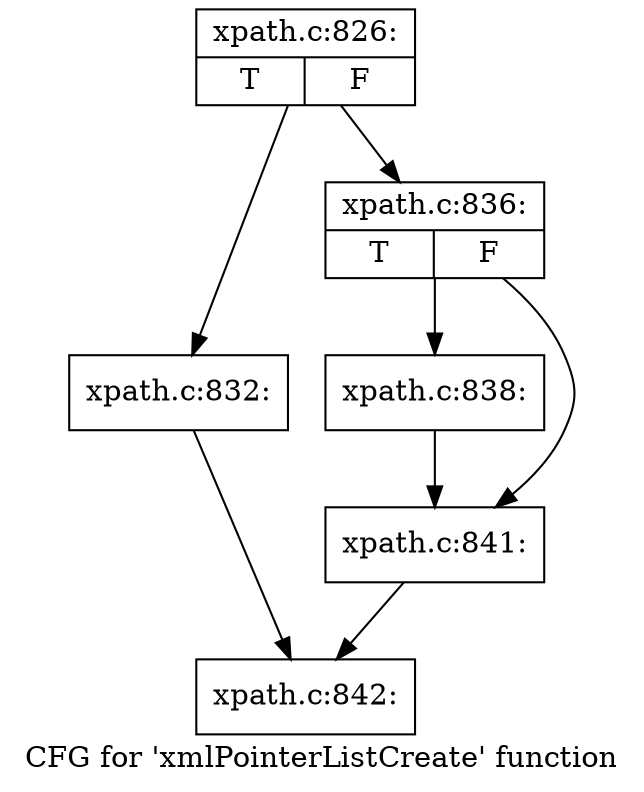 digraph "CFG for 'xmlPointerListCreate' function" {
	label="CFG for 'xmlPointerListCreate' function";

	Node0x4d6c9f0 [shape=record,label="{xpath.c:826:|{<s0>T|<s1>F}}"];
	Node0x4d6c9f0 -> Node0x4d6ce10;
	Node0x4d6c9f0 -> Node0x4d6ce60;
	Node0x4d6ce10 [shape=record,label="{xpath.c:832:}"];
	Node0x4d6ce10 -> Node0x4d71de0;
	Node0x4d6ce60 [shape=record,label="{xpath.c:836:|{<s0>T|<s1>F}}"];
	Node0x4d6ce60 -> Node0x4d81740;
	Node0x4d6ce60 -> Node0x4d81790;
	Node0x4d81740 [shape=record,label="{xpath.c:838:}"];
	Node0x4d81740 -> Node0x4d81790;
	Node0x4d81790 [shape=record,label="{xpath.c:841:}"];
	Node0x4d81790 -> Node0x4d71de0;
	Node0x4d71de0 [shape=record,label="{xpath.c:842:}"];
}
